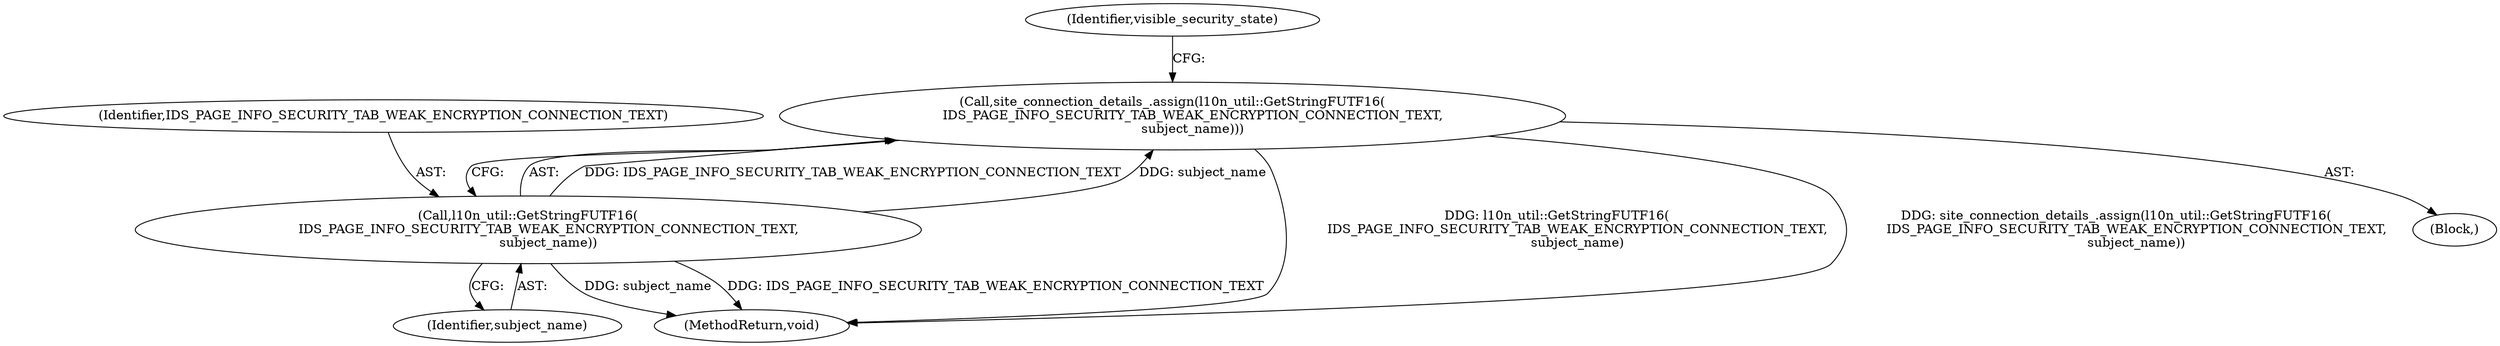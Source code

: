 digraph "0_Chrome_7cde8513c12a6e8ec5d1d1eb1cfd078d9adad3ef@API" {
"1000508" [label="(Call,site_connection_details_.assign(l10n_util::GetStringFUTF16(\n          IDS_PAGE_INFO_SECURITY_TAB_WEAK_ENCRYPTION_CONNECTION_TEXT,\n          subject_name)))"];
"1000509" [label="(Call,l10n_util::GetStringFUTF16(\n          IDS_PAGE_INFO_SECURITY_TAB_WEAK_ENCRYPTION_CONNECTION_TEXT,\n          subject_name))"];
"1000507" [label="(Block,)"];
"1000509" [label="(Call,l10n_util::GetStringFUTF16(\n          IDS_PAGE_INFO_SECURITY_TAB_WEAK_ENCRYPTION_CONNECTION_TEXT,\n          subject_name))"];
"1000511" [label="(Identifier,subject_name)"];
"1000513" [label="(Identifier,visible_security_state)"];
"1000510" [label="(Identifier,IDS_PAGE_INFO_SECURITY_TAB_WEAK_ENCRYPTION_CONNECTION_TEXT)"];
"1000626" [label="(MethodReturn,void)"];
"1000508" [label="(Call,site_connection_details_.assign(l10n_util::GetStringFUTF16(\n          IDS_PAGE_INFO_SECURITY_TAB_WEAK_ENCRYPTION_CONNECTION_TEXT,\n          subject_name)))"];
"1000508" -> "1000507"  [label="AST: "];
"1000508" -> "1000509"  [label="CFG: "];
"1000509" -> "1000508"  [label="AST: "];
"1000513" -> "1000508"  [label="CFG: "];
"1000508" -> "1000626"  [label="DDG: l10n_util::GetStringFUTF16(\n          IDS_PAGE_INFO_SECURITY_TAB_WEAK_ENCRYPTION_CONNECTION_TEXT,\n          subject_name)"];
"1000508" -> "1000626"  [label="DDG: site_connection_details_.assign(l10n_util::GetStringFUTF16(\n          IDS_PAGE_INFO_SECURITY_TAB_WEAK_ENCRYPTION_CONNECTION_TEXT,\n          subject_name))"];
"1000509" -> "1000508"  [label="DDG: IDS_PAGE_INFO_SECURITY_TAB_WEAK_ENCRYPTION_CONNECTION_TEXT"];
"1000509" -> "1000508"  [label="DDG: subject_name"];
"1000509" -> "1000511"  [label="CFG: "];
"1000510" -> "1000509"  [label="AST: "];
"1000511" -> "1000509"  [label="AST: "];
"1000509" -> "1000626"  [label="DDG: subject_name"];
"1000509" -> "1000626"  [label="DDG: IDS_PAGE_INFO_SECURITY_TAB_WEAK_ENCRYPTION_CONNECTION_TEXT"];
}
